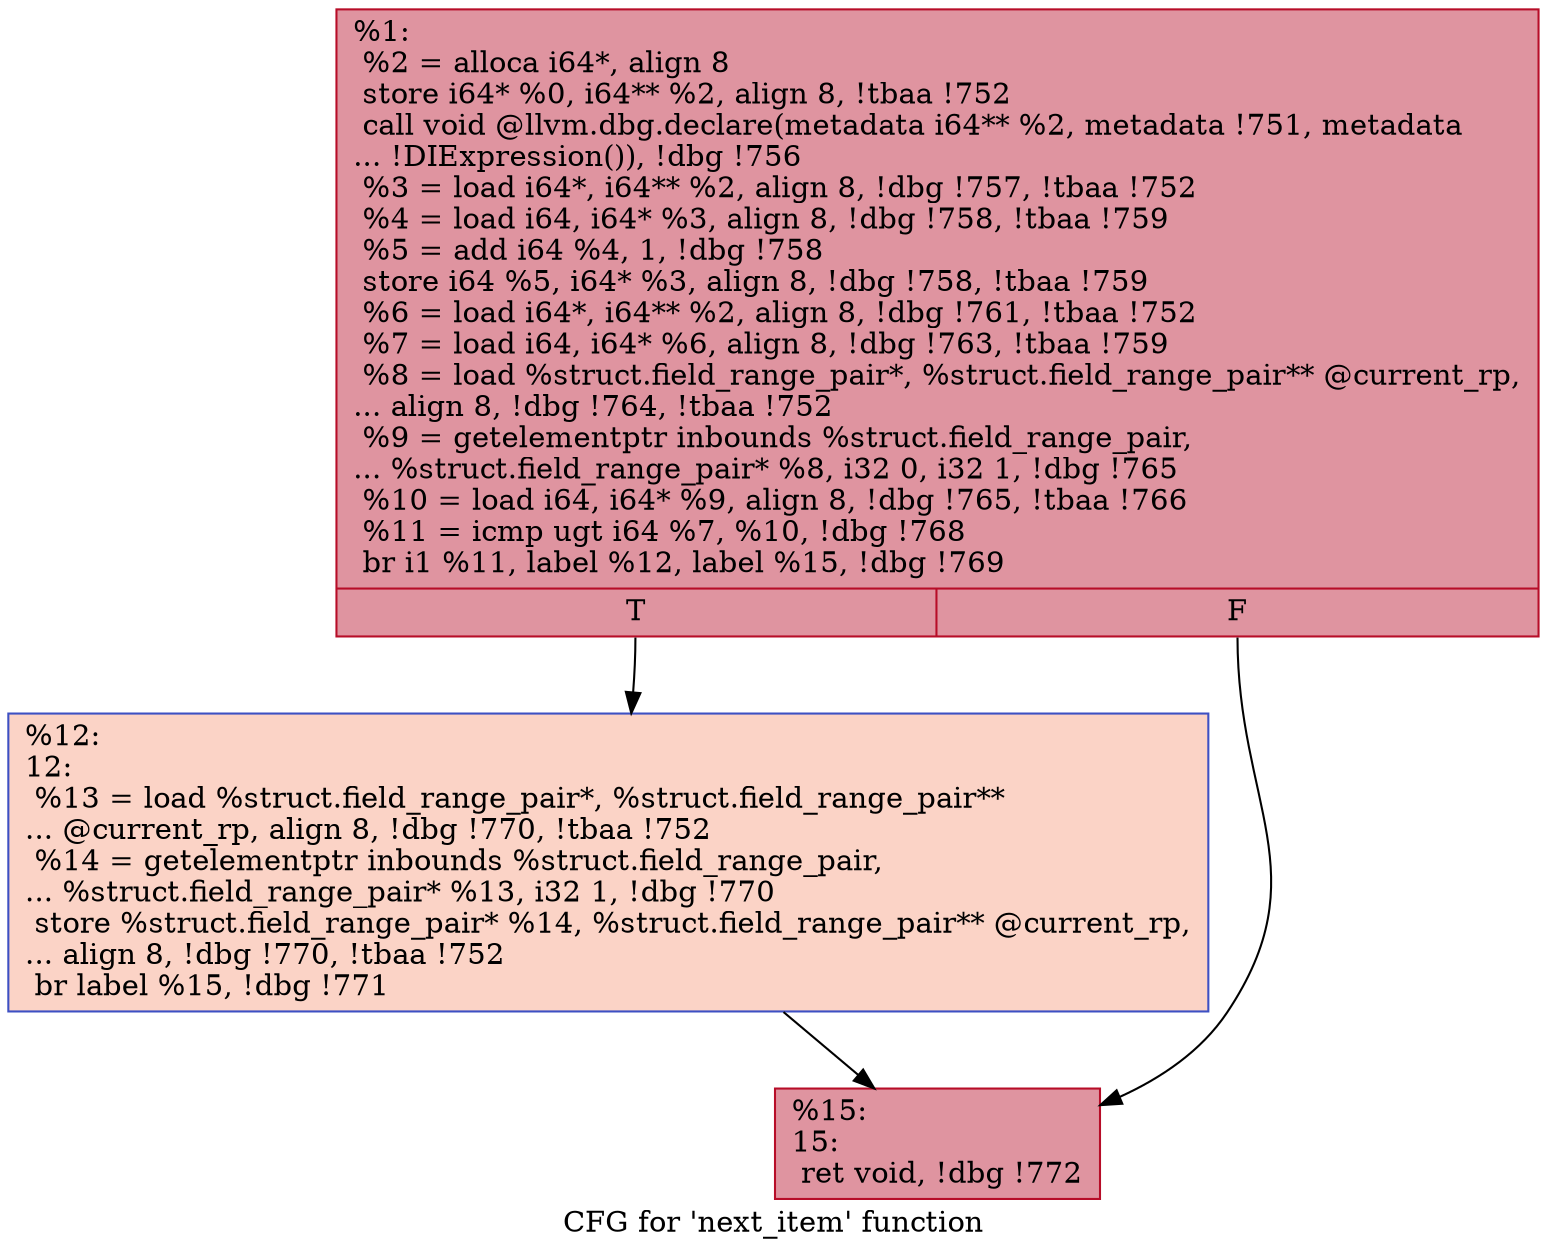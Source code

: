 digraph "CFG for 'next_item' function" {
	label="CFG for 'next_item' function";

	Node0x1096c20 [shape=record,color="#b70d28ff", style=filled, fillcolor="#b70d2870",label="{%1:\l  %2 = alloca i64*, align 8\l  store i64* %0, i64** %2, align 8, !tbaa !752\l  call void @llvm.dbg.declare(metadata i64** %2, metadata !751, metadata\l... !DIExpression()), !dbg !756\l  %3 = load i64*, i64** %2, align 8, !dbg !757, !tbaa !752\l  %4 = load i64, i64* %3, align 8, !dbg !758, !tbaa !759\l  %5 = add i64 %4, 1, !dbg !758\l  store i64 %5, i64* %3, align 8, !dbg !758, !tbaa !759\l  %6 = load i64*, i64** %2, align 8, !dbg !761, !tbaa !752\l  %7 = load i64, i64* %6, align 8, !dbg !763, !tbaa !759\l  %8 = load %struct.field_range_pair*, %struct.field_range_pair** @current_rp,\l... align 8, !dbg !764, !tbaa !752\l  %9 = getelementptr inbounds %struct.field_range_pair,\l... %struct.field_range_pair* %8, i32 0, i32 1, !dbg !765\l  %10 = load i64, i64* %9, align 8, !dbg !765, !tbaa !766\l  %11 = icmp ugt i64 %7, %10, !dbg !768\l  br i1 %11, label %12, label %15, !dbg !769\l|{<s0>T|<s1>F}}"];
	Node0x1096c20:s0 -> Node0x1096c70;
	Node0x1096c20:s1 -> Node0x1096cc0;
	Node0x1096c70 [shape=record,color="#3d50c3ff", style=filled, fillcolor="#f59c7d70",label="{%12:\l12:                                               \l  %13 = load %struct.field_range_pair*, %struct.field_range_pair**\l... @current_rp, align 8, !dbg !770, !tbaa !752\l  %14 = getelementptr inbounds %struct.field_range_pair,\l... %struct.field_range_pair* %13, i32 1, !dbg !770\l  store %struct.field_range_pair* %14, %struct.field_range_pair** @current_rp,\l... align 8, !dbg !770, !tbaa !752\l  br label %15, !dbg !771\l}"];
	Node0x1096c70 -> Node0x1096cc0;
	Node0x1096cc0 [shape=record,color="#b70d28ff", style=filled, fillcolor="#b70d2870",label="{%15:\l15:                                               \l  ret void, !dbg !772\l}"];
}
